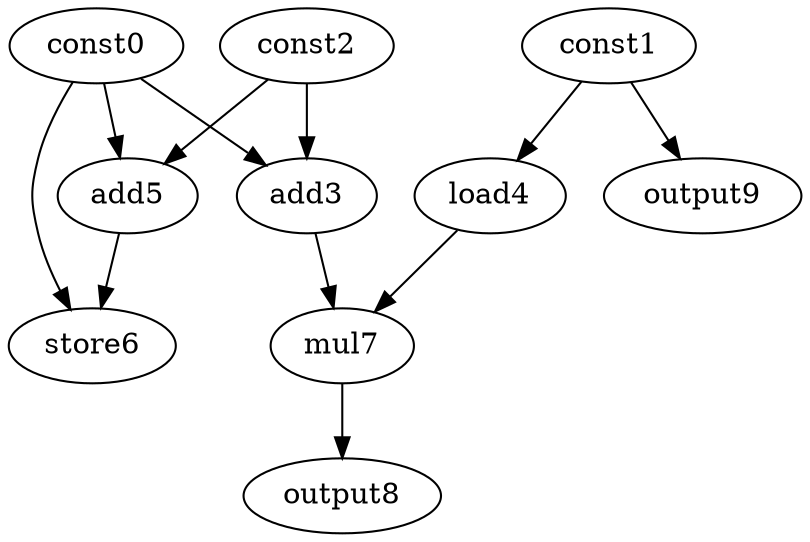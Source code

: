 digraph G { 
const0[opcode=const]; 
const1[opcode=const]; 
const2[opcode=const]; 
add3[opcode=add]; 
load4[opcode=load]; 
add5[opcode=add]; 
store6[opcode=store]; 
mul7[opcode=mul]; 
output8[opcode=output]; 
output9[opcode=output]; 
const0->add3[operand=0];
const2->add3[operand=1];
const1->load4[operand=0];
const0->add5[operand=0];
const2->add5[operand=1];
const1->output9[operand=0];
const0->store6[operand=0];
add5->store6[operand=1];
add3->mul7[operand=0];
load4->mul7[operand=1];
mul7->output8[operand=0];
}
